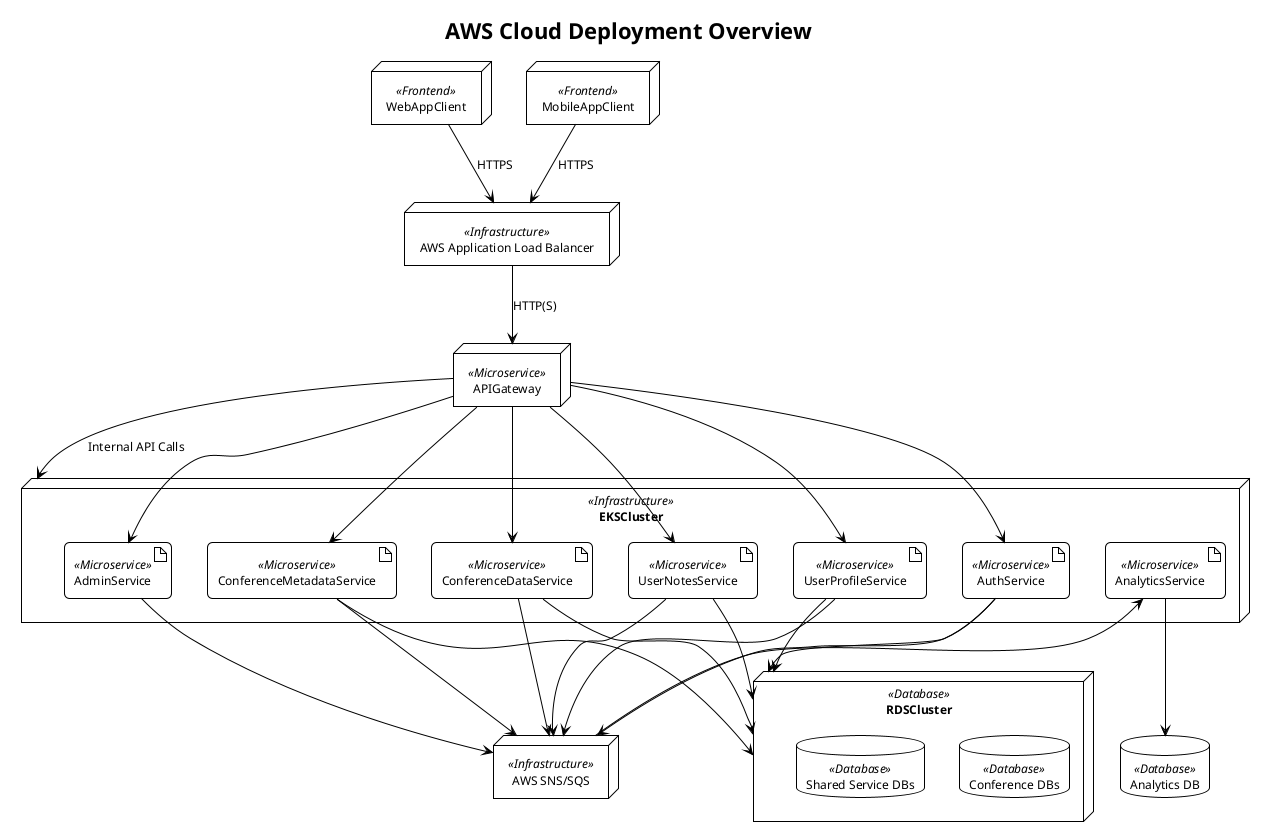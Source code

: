 @startuml CloudDeploymentOverview
!theme plain
skinparam ClassAttributeIconSize 0
skinparam roundcorner 10
skinparam DefaultFontName "Arial"
skinparam DefaultFontSize 12
skinparam shadowing false

title AWS Cloud Deployment Overview

' ===== Frontend Clients =====
node "WebAppClient" <<Frontend>> as WebApp
node "MobileAppClient" <<Frontend>> as MobileApp

' ===== AWS Application Load Balancer =====
node "AWS Application Load Balancer" <<Infrastructure>> as AWSALB

' ===== API Gateway =====
node "APIGateway" <<Microservice>> as APIGateway

' ===== AWS EKS Cluster =====
node "EKSCluster" <<Infrastructure>> as EKSCluster {
  artifact "AuthService" <<Microservice>>
  artifact "UserProfileService" <<Microservice>>
  artifact "ConferenceMetadataService" <<Microservice>>
  artifact "ConferenceDataService" <<Microservice>>
  artifact "UserNotesService" <<Microservice>>
  artifact "AdminService" <<Microservice>>
  artifact "AnalyticsService" <<Microservice>>
}

' ===== AWS RDS Cluster (Databases) =====
node "RDSCluster" <<Database>> as RDSCluster {
  database "Conference DBs" <<Database>>
  database "Shared Service DBs" <<Database>>
}

' ===== AWS SNS/SQS Event Bus =====
node "AWS SNS/SQS" <<Infrastructure>> as EventBus

' ===== Analytics Data Store (Redshift) =====
database "Analytics DB" <<Database>> as AnalyticsDB

' ===== Connections =====
WebApp --> AWSALB : HTTPS
MobileApp --> AWSALB : HTTPS
AWSALB --> APIGateway : HTTP(S)
APIGateway --> EKSCluster : Internal API Calls

' API Gateway routes to microservices (simplified)
APIGateway --> AuthService
APIGateway --> UserProfileService
APIGateway --> ConferenceMetadataService
APIGateway --> ConferenceDataService
APIGateway --> UserNotesService
APIGateway --> AdminService

' Microservices to Databases (grouped)
AuthService --> RDSCluster
UserProfileService --> RDSCluster
ConferenceMetadataService --> RDSCluster
ConferenceDataService --> RDSCluster
UserNotesService --> RDSCluster

' Microservices to Event Bus
AuthService --> EventBus
UserProfileService --> EventBus
ConferenceMetadataService --> EventBus
ConferenceDataService --> EventBus
UserNotesService --> EventBus
AdminService --> EventBus

' Event Bus to Analytics Service
EventBus --> AnalyticsService

' Analytics Service to Analytics Data Store
AnalyticsService --> AnalyticsDB

@enduml
